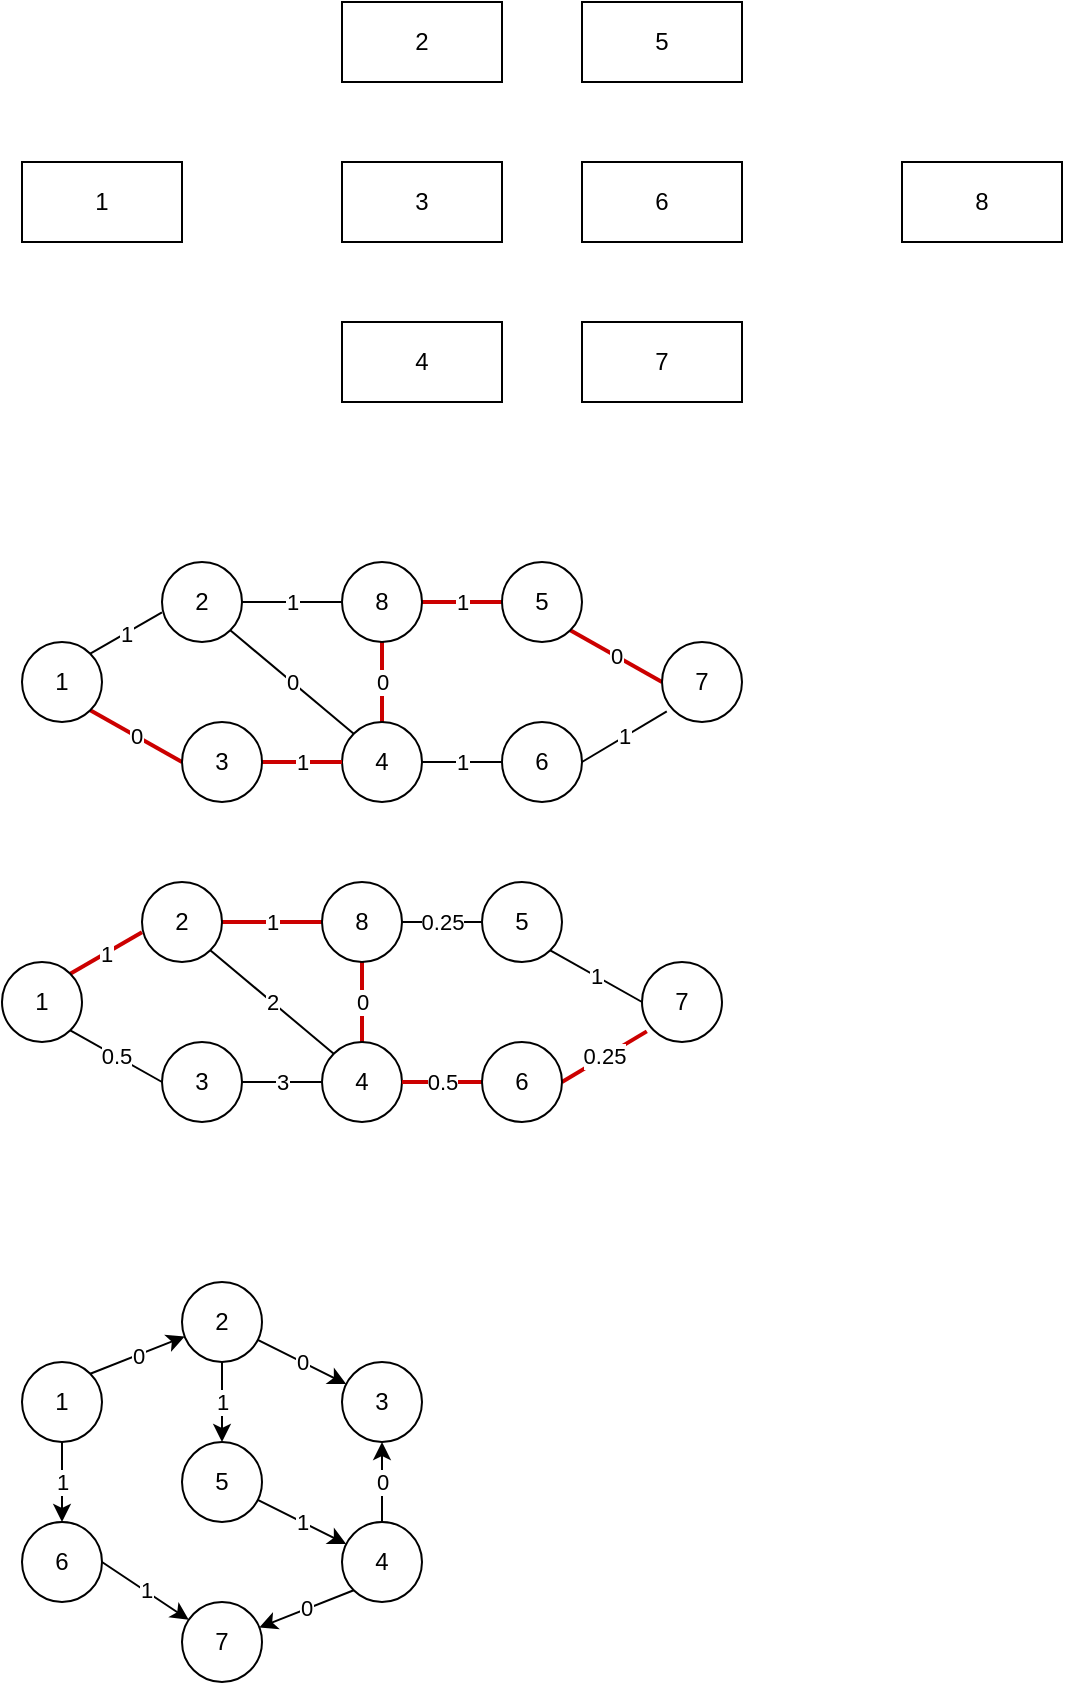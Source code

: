 <mxfile>
    <diagram id="drbIgHTVdVKKLY-fUN3F" name="Page-1">
        <mxGraphModel dx="437" dy="382" grid="1" gridSize="10" guides="1" tooltips="1" connect="1" arrows="1" fold="1" page="1" pageScale="1" pageWidth="850" pageHeight="1100" math="0" shadow="0">
            <root>
                <mxCell id="0"/>
                <mxCell id="1" parent="0"/>
                <mxCell id="74" value="1" style="rounded=0;whiteSpace=wrap;html=1;" parent="1" vertex="1">
                    <mxGeometry x="40" y="120" width="80" height="40" as="geometry"/>
                </mxCell>
                <mxCell id="75" value="2" style="rounded=0;whiteSpace=wrap;html=1;" parent="1" vertex="1">
                    <mxGeometry x="200" y="40" width="80" height="40" as="geometry"/>
                </mxCell>
                <mxCell id="76" value="3" style="rounded=0;whiteSpace=wrap;html=1;" parent="1" vertex="1">
                    <mxGeometry x="200" y="120" width="80" height="40" as="geometry"/>
                </mxCell>
                <mxCell id="77" value="4" style="rounded=0;whiteSpace=wrap;html=1;" parent="1" vertex="1">
                    <mxGeometry x="200" y="200" width="80" height="40" as="geometry"/>
                </mxCell>
                <mxCell id="78" value="5" style="rounded=0;whiteSpace=wrap;html=1;" parent="1" vertex="1">
                    <mxGeometry x="320" y="40" width="80" height="40" as="geometry"/>
                </mxCell>
                <mxCell id="79" value="6" style="rounded=0;whiteSpace=wrap;html=1;" parent="1" vertex="1">
                    <mxGeometry x="320" y="120" width="80" height="40" as="geometry"/>
                </mxCell>
                <mxCell id="80" value="7" style="rounded=0;whiteSpace=wrap;html=1;" parent="1" vertex="1">
                    <mxGeometry x="320" y="200" width="80" height="40" as="geometry"/>
                </mxCell>
                <mxCell id="81" value="8" style="rounded=0;whiteSpace=wrap;html=1;" parent="1" vertex="1">
                    <mxGeometry x="480" y="120" width="80" height="40" as="geometry"/>
                </mxCell>
                <mxCell id="90" value="1" style="edgeStyle=none;html=1;exitX=1;exitY=0;exitDx=0;exitDy=0;entryX=0;entryY=0.629;entryDx=0;entryDy=0;entryPerimeter=0;endArrow=none;endFill=0;" parent="1" source="82" target="83" edge="1">
                    <mxGeometry relative="1" as="geometry"/>
                </mxCell>
                <mxCell id="94" value="0" style="edgeStyle=none;html=1;exitX=1;exitY=1;exitDx=0;exitDy=0;entryX=0;entryY=0.5;entryDx=0;entryDy=0;endArrow=none;endFill=0;strokeColor=#CC0000;strokeWidth=2;" parent="1" source="82" target="89" edge="1">
                    <mxGeometry relative="1" as="geometry"/>
                </mxCell>
                <mxCell id="82" value="1" style="ellipse;whiteSpace=wrap;html=1;aspect=fixed;" parent="1" vertex="1">
                    <mxGeometry x="40" y="360" width="40" height="40" as="geometry"/>
                </mxCell>
                <mxCell id="91" value="1" style="edgeStyle=none;html=1;entryX=0;entryY=0.5;entryDx=0;entryDy=0;endArrow=none;endFill=0;" parent="1" source="83" target="84" edge="1">
                    <mxGeometry relative="1" as="geometry"/>
                </mxCell>
                <mxCell id="98" value="0" style="edgeStyle=none;html=1;exitX=1;exitY=1;exitDx=0;exitDy=0;entryX=0;entryY=0;entryDx=0;entryDy=0;endArrow=none;endFill=0;" parent="1" source="83" target="85" edge="1">
                    <mxGeometry relative="1" as="geometry"/>
                </mxCell>
                <mxCell id="83" value="2" style="ellipse;whiteSpace=wrap;html=1;aspect=fixed;" parent="1" vertex="1">
                    <mxGeometry x="110" y="320" width="40" height="40" as="geometry"/>
                </mxCell>
                <mxCell id="92" value="1" style="edgeStyle=none;html=1;entryX=0;entryY=0.5;entryDx=0;entryDy=0;endArrow=none;endFill=0;strokeColor=#CC0000;strokeWidth=2;" parent="1" source="84" target="86" edge="1">
                    <mxGeometry relative="1" as="geometry"/>
                </mxCell>
                <mxCell id="99" value="0" style="edgeStyle=none;html=1;exitX=0.5;exitY=1;exitDx=0;exitDy=0;entryX=0.5;entryY=0;entryDx=0;entryDy=0;endArrow=none;endFill=0;strokeColor=#CC0000;strokeWidth=2;" parent="1" source="84" target="85" edge="1">
                    <mxGeometry relative="1" as="geometry">
                        <Array as="points">
                            <mxPoint x="220" y="380"/>
                        </Array>
                        <mxPoint as="offset"/>
                    </mxGeometry>
                </mxCell>
                <mxCell id="84" value="8" style="ellipse;whiteSpace=wrap;html=1;aspect=fixed;" parent="1" vertex="1">
                    <mxGeometry x="200" y="320" width="40" height="40" as="geometry"/>
                </mxCell>
                <mxCell id="96" value="1" style="edgeStyle=none;html=1;exitX=1;exitY=0.5;exitDx=0;exitDy=0;entryX=0;entryY=0.5;entryDx=0;entryDy=0;endArrow=none;endFill=0;" parent="1" source="85" target="87" edge="1">
                    <mxGeometry relative="1" as="geometry"/>
                </mxCell>
                <mxCell id="85" value="4" style="ellipse;whiteSpace=wrap;html=1;aspect=fixed;" parent="1" vertex="1">
                    <mxGeometry x="200" y="400" width="40" height="40" as="geometry"/>
                </mxCell>
                <mxCell id="93" value="0" style="edgeStyle=none;html=1;exitX=1;exitY=1;exitDx=0;exitDy=0;entryX=0;entryY=0.5;entryDx=0;entryDy=0;endArrow=none;endFill=0;strokeColor=#CC0000;strokeWidth=2;" parent="1" source="86" target="88" edge="1">
                    <mxGeometry relative="1" as="geometry"/>
                </mxCell>
                <mxCell id="86" value="5" style="ellipse;whiteSpace=wrap;html=1;aspect=fixed;" parent="1" vertex="1">
                    <mxGeometry x="280" y="320" width="40" height="40" as="geometry"/>
                </mxCell>
                <mxCell id="97" value="1" style="edgeStyle=none;html=1;exitX=1;exitY=0.5;exitDx=0;exitDy=0;entryX=0.06;entryY=0.867;entryDx=0;entryDy=0;entryPerimeter=0;endArrow=none;endFill=0;" parent="1" source="87" target="88" edge="1">
                    <mxGeometry relative="1" as="geometry"/>
                </mxCell>
                <mxCell id="87" value="6" style="ellipse;whiteSpace=wrap;html=1;aspect=fixed;" parent="1" vertex="1">
                    <mxGeometry x="280" y="400" width="40" height="40" as="geometry"/>
                </mxCell>
                <mxCell id="88" value="7" style="ellipse;whiteSpace=wrap;html=1;aspect=fixed;" parent="1" vertex="1">
                    <mxGeometry x="360" y="360" width="40" height="40" as="geometry"/>
                </mxCell>
                <mxCell id="95" value="1" style="edgeStyle=none;html=1;exitX=1;exitY=0.5;exitDx=0;exitDy=0;entryX=0;entryY=0.5;entryDx=0;entryDy=0;endArrow=none;endFill=0;strokeColor=#CC0000;strokeWidth=2;" parent="1" source="89" target="85" edge="1">
                    <mxGeometry relative="1" as="geometry"/>
                </mxCell>
                <mxCell id="89" value="3" style="ellipse;whiteSpace=wrap;html=1;aspect=fixed;" parent="1" vertex="1">
                    <mxGeometry x="120" y="400" width="40" height="40" as="geometry"/>
                </mxCell>
                <mxCell id="102" value="1" style="edgeStyle=none;html=1;exitX=1;exitY=0;exitDx=0;exitDy=0;entryX=0;entryY=0.629;entryDx=0;entryDy=0;entryPerimeter=0;endArrow=none;endFill=0;strokeWidth=2;strokeColor=#CC0000;" parent="1" source="104" target="107" edge="1">
                    <mxGeometry relative="1" as="geometry"/>
                </mxCell>
                <mxCell id="103" value="0.5" style="edgeStyle=none;html=1;exitX=1;exitY=1;exitDx=0;exitDy=0;entryX=0;entryY=0.5;entryDx=0;entryDy=0;endArrow=none;endFill=0;" parent="1" source="104" target="119" edge="1">
                    <mxGeometry relative="1" as="geometry"/>
                </mxCell>
                <mxCell id="104" value="1" style="ellipse;whiteSpace=wrap;html=1;aspect=fixed;" parent="1" vertex="1">
                    <mxGeometry x="30" y="520" width="40" height="40" as="geometry"/>
                </mxCell>
                <mxCell id="105" value="1" style="edgeStyle=none;html=1;entryX=0;entryY=0.5;entryDx=0;entryDy=0;endArrow=none;endFill=0;strokeWidth=2;strokeColor=#CC0000;" parent="1" source="107" target="110" edge="1">
                    <mxGeometry relative="1" as="geometry"/>
                </mxCell>
                <mxCell id="106" value="2" style="edgeStyle=none;html=1;exitX=1;exitY=1;exitDx=0;exitDy=0;entryX=0;entryY=0;entryDx=0;entryDy=0;endArrow=none;endFill=0;strokeWidth=1;strokeColor=#000000;" parent="1" source="107" target="112" edge="1">
                    <mxGeometry relative="1" as="geometry"/>
                </mxCell>
                <mxCell id="107" value="2" style="ellipse;whiteSpace=wrap;html=1;aspect=fixed;" parent="1" vertex="1">
                    <mxGeometry x="100" y="480" width="40" height="40" as="geometry"/>
                </mxCell>
                <mxCell id="108" value="0.25" style="edgeStyle=none;html=1;entryX=0;entryY=0.5;entryDx=0;entryDy=0;endArrow=none;endFill=0;" parent="1" source="110" target="114" edge="1">
                    <mxGeometry relative="1" as="geometry"/>
                </mxCell>
                <mxCell id="109" value="0" style="edgeStyle=none;html=1;exitX=0.5;exitY=1;exitDx=0;exitDy=0;entryX=0.5;entryY=0;entryDx=0;entryDy=0;endArrow=none;endFill=0;strokeWidth=2;strokeColor=#CC0000;" parent="1" source="110" target="112" edge="1">
                    <mxGeometry relative="1" as="geometry">
                        <Array as="points">
                            <mxPoint x="210" y="540"/>
                        </Array>
                    </mxGeometry>
                </mxCell>
                <mxCell id="110" value="8" style="ellipse;whiteSpace=wrap;html=1;aspect=fixed;" parent="1" vertex="1">
                    <mxGeometry x="190" y="480" width="40" height="40" as="geometry"/>
                </mxCell>
                <mxCell id="111" value="1" style="edgeStyle=none;html=1;exitX=1;exitY=0.5;exitDx=0;exitDy=0;entryX=0;entryY=0.5;entryDx=0;entryDy=0;endArrow=none;endFill=0;" parent="1" source="112" target="116" edge="1">
                    <mxGeometry relative="1" as="geometry"/>
                </mxCell>
                <mxCell id="112" value="4" style="ellipse;whiteSpace=wrap;html=1;aspect=fixed;" parent="1" vertex="1">
                    <mxGeometry x="190" y="560" width="40" height="40" as="geometry"/>
                </mxCell>
                <mxCell id="113" value="1" style="edgeStyle=none;html=1;exitX=1;exitY=1;exitDx=0;exitDy=0;entryX=0;entryY=0.5;entryDx=0;entryDy=0;endArrow=none;endFill=0;" parent="1" source="114" target="117" edge="1">
                    <mxGeometry relative="1" as="geometry"/>
                </mxCell>
                <mxCell id="114" value="5" style="ellipse;whiteSpace=wrap;html=1;aspect=fixed;" parent="1" vertex="1">
                    <mxGeometry x="270" y="480" width="40" height="40" as="geometry"/>
                </mxCell>
                <mxCell id="115" value="0.25" style="edgeStyle=none;html=1;exitX=1;exitY=0.5;exitDx=0;exitDy=0;entryX=0.06;entryY=0.867;entryDx=0;entryDy=0;entryPerimeter=0;endArrow=none;endFill=0;strokeWidth=2;strokeColor=#CC0000;" parent="1" source="116" target="117" edge="1">
                    <mxGeometry relative="1" as="geometry"/>
                </mxCell>
                <mxCell id="120" value="0.5" style="edgeStyle=none;html=1;endArrow=none;endFill=0;strokeColor=#CC0000;strokeWidth=2;" parent="1" source="116" target="112" edge="1">
                    <mxGeometry relative="1" as="geometry"/>
                </mxCell>
                <mxCell id="116" value="6" style="ellipse;whiteSpace=wrap;html=1;aspect=fixed;" parent="1" vertex="1">
                    <mxGeometry x="270" y="560" width="40" height="40" as="geometry"/>
                </mxCell>
                <mxCell id="117" value="7" style="ellipse;whiteSpace=wrap;html=1;aspect=fixed;" parent="1" vertex="1">
                    <mxGeometry x="350" y="520" width="40" height="40" as="geometry"/>
                </mxCell>
                <mxCell id="118" value="3" style="edgeStyle=none;html=1;exitX=1;exitY=0.5;exitDx=0;exitDy=0;entryX=0;entryY=0.5;entryDx=0;entryDy=0;endArrow=none;endFill=0;" parent="1" source="119" target="112" edge="1">
                    <mxGeometry relative="1" as="geometry"/>
                </mxCell>
                <mxCell id="119" value="3" style="ellipse;whiteSpace=wrap;html=1;aspect=fixed;" parent="1" vertex="1">
                    <mxGeometry x="110" y="560" width="40" height="40" as="geometry"/>
                </mxCell>
                <mxCell id="128" value="0" style="edgeStyle=none;html=1;exitX=1;exitY=0;exitDx=0;exitDy=0;" parent="1" source="121" target="123" edge="1">
                    <mxGeometry relative="1" as="geometry"/>
                </mxCell>
                <mxCell id="134" value="1" style="edgeStyle=none;html=1;exitX=0.5;exitY=1;exitDx=0;exitDy=0;" parent="1" source="121" target="125" edge="1">
                    <mxGeometry relative="1" as="geometry"/>
                </mxCell>
                <mxCell id="121" value="1" style="ellipse;whiteSpace=wrap;html=1;aspect=fixed;" parent="1" vertex="1">
                    <mxGeometry x="40" y="720" width="40" height="40" as="geometry"/>
                </mxCell>
                <mxCell id="132" value="0" style="edgeStyle=none;html=1;exitX=0.5;exitY=0;exitDx=0;exitDy=0;entryX=0.5;entryY=1;entryDx=0;entryDy=0;" parent="1" source="122" target="127" edge="1">
                    <mxGeometry relative="1" as="geometry"/>
                </mxCell>
                <mxCell id="133" value="0" style="edgeStyle=none;html=1;exitX=0;exitY=1;exitDx=0;exitDy=0;" parent="1" source="122" target="126" edge="1">
                    <mxGeometry relative="1" as="geometry">
                        <Array as="points"/>
                    </mxGeometry>
                </mxCell>
                <mxCell id="122" value="4" style="ellipse;whiteSpace=wrap;html=1;aspect=fixed;" parent="1" vertex="1">
                    <mxGeometry x="200" y="800" width="40" height="40" as="geometry"/>
                </mxCell>
                <mxCell id="129" value="1" style="edgeStyle=none;html=1;" parent="1" source="123" target="124" edge="1">
                    <mxGeometry relative="1" as="geometry"/>
                </mxCell>
                <mxCell id="130" value="0" style="edgeStyle=none;html=1;" parent="1" source="123" target="127" edge="1">
                    <mxGeometry relative="1" as="geometry"/>
                </mxCell>
                <mxCell id="123" value="2" style="ellipse;whiteSpace=wrap;html=1;aspect=fixed;" parent="1" vertex="1">
                    <mxGeometry x="120" y="680" width="40" height="40" as="geometry"/>
                </mxCell>
                <mxCell id="131" value="1" style="edgeStyle=none;html=1;" parent="1" source="124" target="122" edge="1">
                    <mxGeometry relative="1" as="geometry"/>
                </mxCell>
                <mxCell id="124" value="5" style="ellipse;whiteSpace=wrap;html=1;aspect=fixed;" parent="1" vertex="1">
                    <mxGeometry x="120" y="760" width="40" height="40" as="geometry"/>
                </mxCell>
                <mxCell id="135" value="1" style="edgeStyle=none;html=1;exitX=1;exitY=0.5;exitDx=0;exitDy=0;" parent="1" source="125" target="126" edge="1">
                    <mxGeometry relative="1" as="geometry"/>
                </mxCell>
                <mxCell id="125" value="6" style="ellipse;whiteSpace=wrap;html=1;aspect=fixed;" parent="1" vertex="1">
                    <mxGeometry x="40" y="800" width="40" height="40" as="geometry"/>
                </mxCell>
                <mxCell id="126" value="7" style="ellipse;whiteSpace=wrap;html=1;aspect=fixed;" parent="1" vertex="1">
                    <mxGeometry x="120" y="840" width="40" height="40" as="geometry"/>
                </mxCell>
                <mxCell id="127" value="3" style="ellipse;whiteSpace=wrap;html=1;aspect=fixed;" parent="1" vertex="1">
                    <mxGeometry x="200" y="720" width="40" height="40" as="geometry"/>
                </mxCell>
            </root>
        </mxGraphModel>
    </diagram>
</mxfile>